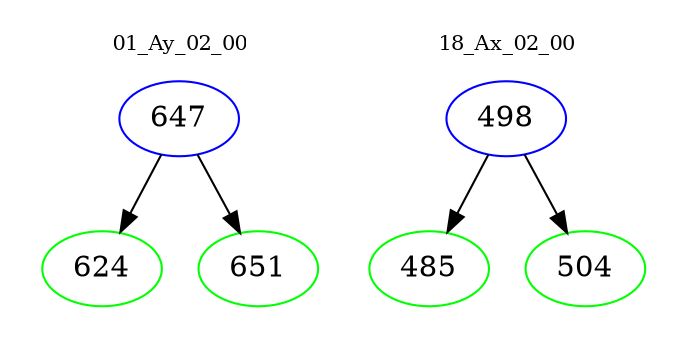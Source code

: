 digraph{
subgraph cluster_0 {
color = white
label = "01_Ay_02_00";
fontsize=10;
T0_647 [label="647", color="blue"]
T0_647 -> T0_624 [color="black"]
T0_624 [label="624", color="green"]
T0_647 -> T0_651 [color="black"]
T0_651 [label="651", color="green"]
}
subgraph cluster_1 {
color = white
label = "18_Ax_02_00";
fontsize=10;
T1_498 [label="498", color="blue"]
T1_498 -> T1_485 [color="black"]
T1_485 [label="485", color="green"]
T1_498 -> T1_504 [color="black"]
T1_504 [label="504", color="green"]
}
}
